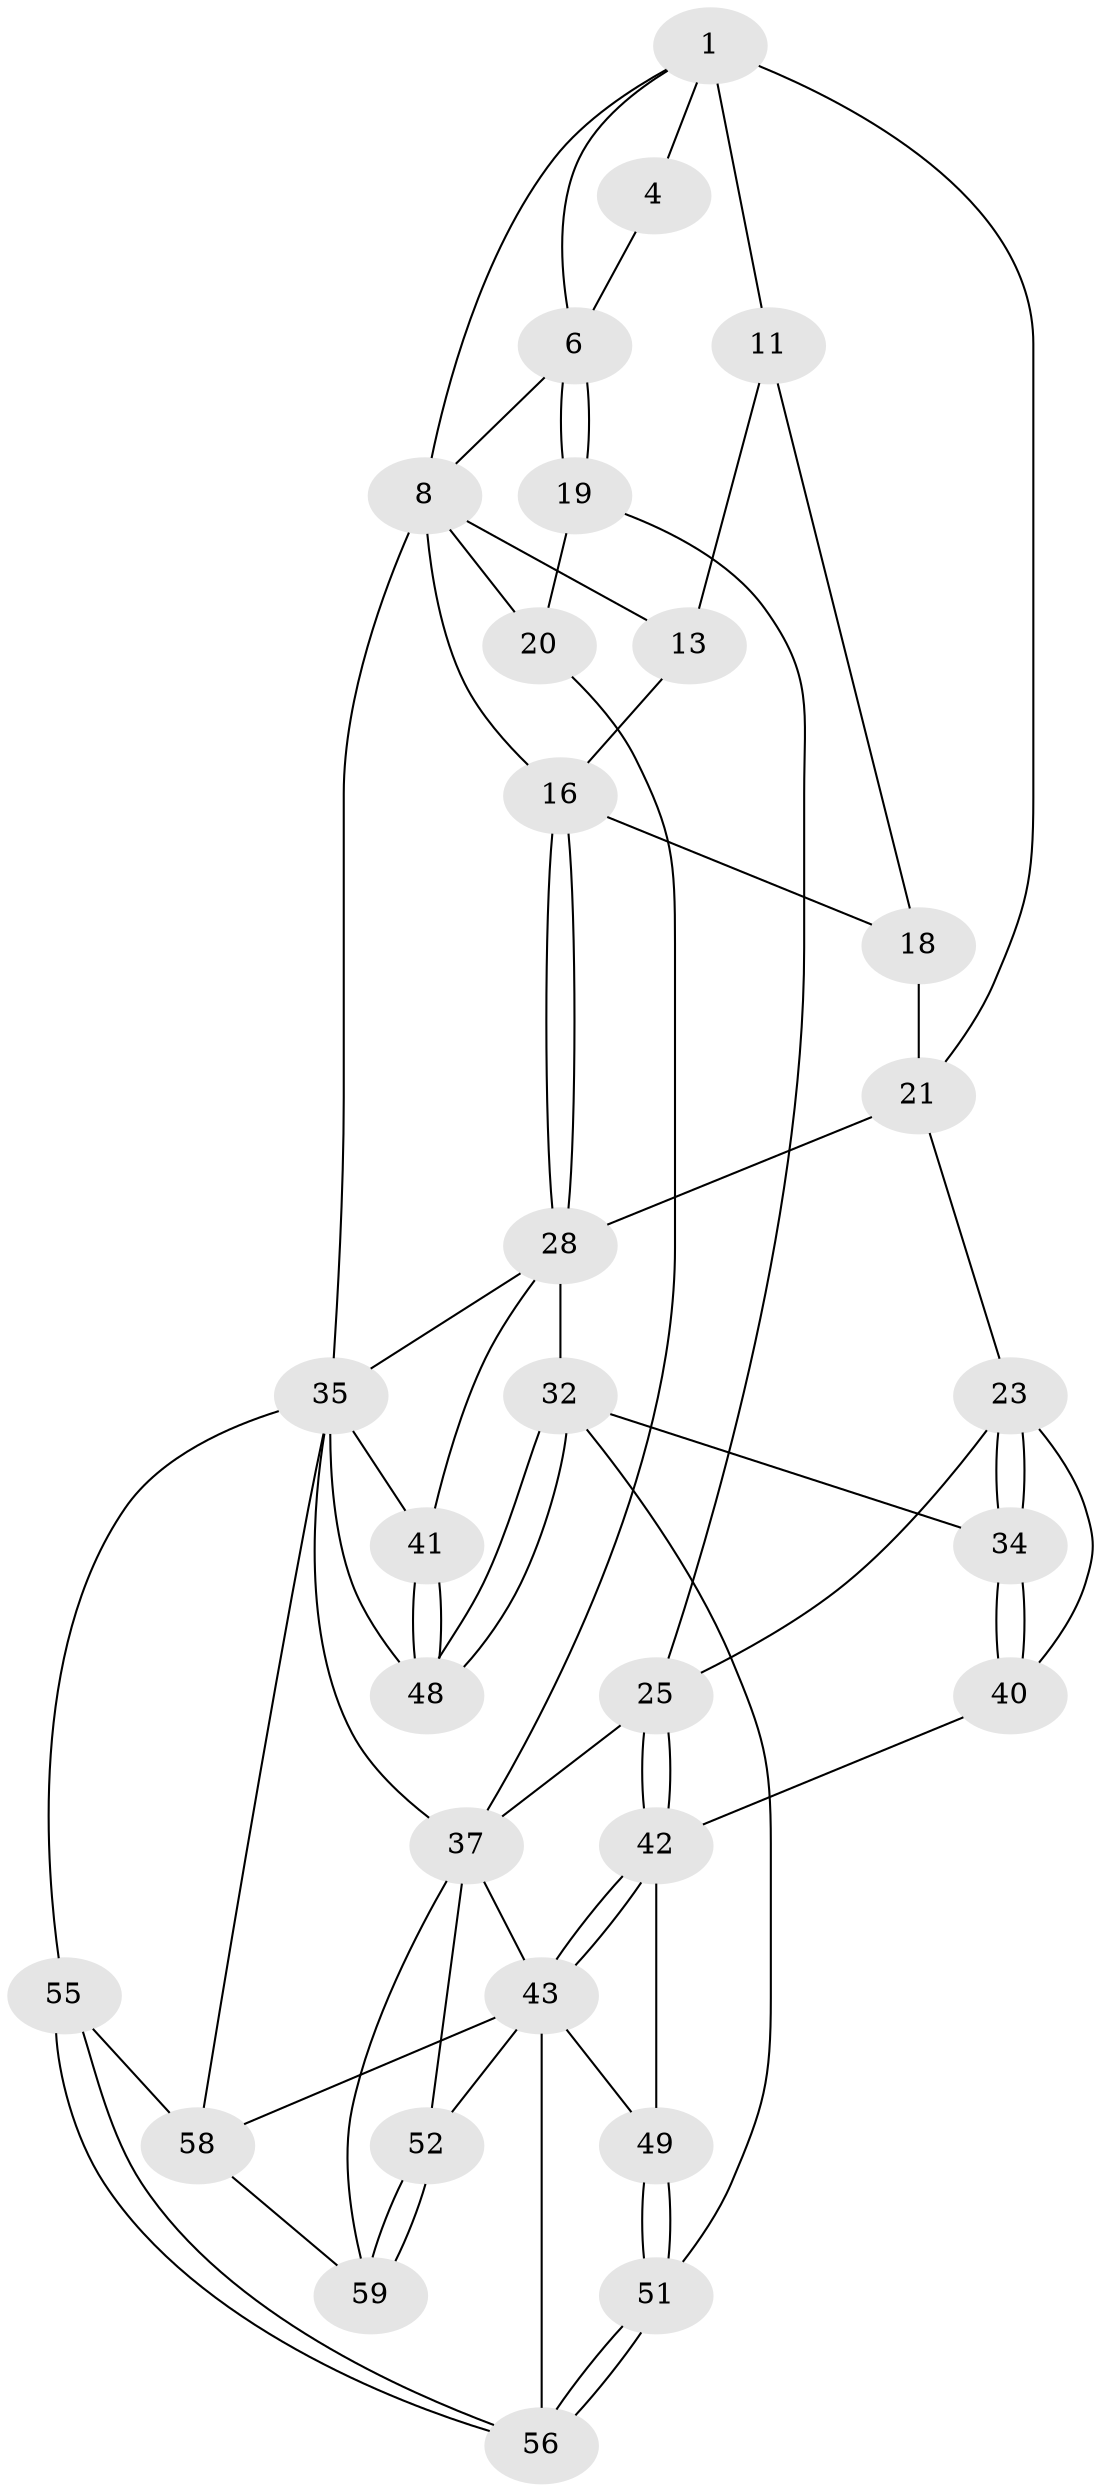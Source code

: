 // original degree distribution, {3: 0.03333333333333333, 4: 0.23333333333333334, 5: 0.5333333333333333, 6: 0.2}
// Generated by graph-tools (version 1.1) at 2025/16/03/09/25 04:16:46]
// undirected, 30 vertices, 69 edges
graph export_dot {
graph [start="1"]
  node [color=gray90,style=filled];
  1 [pos="+0.4055361467129822+0",super="+5+2"];
  4 [pos="+0.4023556851549957+0"];
  6 [pos="+0.1833892894673102+0.11931673141652914",super="+7"];
  8 [pos="+0.7732862899928596+0",super="+9"];
  11 [pos="+0.47928913207573076+0.20017920937246406",super="+14"];
  13 [pos="+0.7551203087643625+0"];
  16 [pos="+1+0.27632033357042124",super="+17"];
  18 [pos="+0.7326166688858888+0.27937220985991307"];
  19 [pos="+0.04045845798677617+0.27379962223925886"];
  20 [pos="+0+0.25964658261174206"];
  21 [pos="+0.4582682240921967+0.250315059671869",super="+27+22"];
  23 [pos="+0.42423509291031825+0.3421584626365038",super="+24"];
  25 [pos="+0.20142965990185455+0.4598303826205079",super="+26"];
  28 [pos="+0.7965031287678895+0.4214965353461672",super="+29"];
  32 [pos="+0.5465105221354644+0.6336831124339697",super="+33"];
  34 [pos="+0.4852431502119056+0.6178750404781777"];
  35 [pos="+1+0.7819930303726341",super="+36+46"];
  37 [pos="+0.019634610654876608+0.585188456938965",super="+38"];
  40 [pos="+0.4351660053768124+0.6086067574485"];
  41 [pos="+0.7731178377505765+0.49036584477003897"];
  42 [pos="+0.205244884085681+0.5048160997643153",super="+45"];
  43 [pos="+0.18808775465664251+0.7096931272373881",super="+50+44"];
  48 [pos="+0.7809902280398006+0.8131050644448394"];
  49 [pos="+0.34007346999883653+0.6875046082210582"];
  51 [pos="+0.47893126951182124+0.7857476574213684"];
  52 [pos="+0.14356565822126266+0.7632298585452173"];
  55 [pos="+0.6963968838729774+1"];
  56 [pos="+0.4675094740246999+0.8596841059880135"];
  58 [pos="+0.26716450097957956+0.9056663336451888",super="+60"];
  59 [pos="+0.11501102843092194+0.8405186673657915"];
  1 -- 11 [weight=2];
  1 -- 21;
  1 -- 6;
  1 -- 8;
  1 -- 4;
  4 -- 6;
  6 -- 19;
  6 -- 19;
  6 -- 8;
  8 -- 13;
  8 -- 16;
  8 -- 35 [weight=3];
  8 -- 20;
  11 -- 18;
  11 -- 13;
  13 -- 16;
  16 -- 28;
  16 -- 28;
  16 -- 18;
  18 -- 21;
  19 -- 20;
  19 -- 25;
  20 -- 37;
  21 -- 28 [weight=2];
  21 -- 23;
  23 -- 34;
  23 -- 34;
  23 -- 40;
  23 -- 25;
  25 -- 42;
  25 -- 42;
  25 -- 37;
  28 -- 32;
  28 -- 35;
  28 -- 41;
  32 -- 48;
  32 -- 48;
  32 -- 34;
  32 -- 51;
  34 -- 40;
  34 -- 40;
  35 -- 41;
  35 -- 48;
  35 -- 55;
  35 -- 58;
  35 -- 37;
  37 -- 43;
  37 -- 52;
  37 -- 59;
  40 -- 42;
  41 -- 48;
  41 -- 48;
  42 -- 43;
  42 -- 43;
  42 -- 49;
  43 -- 56;
  43 -- 49;
  43 -- 58;
  43 -- 52;
  49 -- 51;
  49 -- 51;
  51 -- 56;
  51 -- 56;
  52 -- 59;
  52 -- 59;
  55 -- 56;
  55 -- 56;
  55 -- 58;
  58 -- 59;
}
